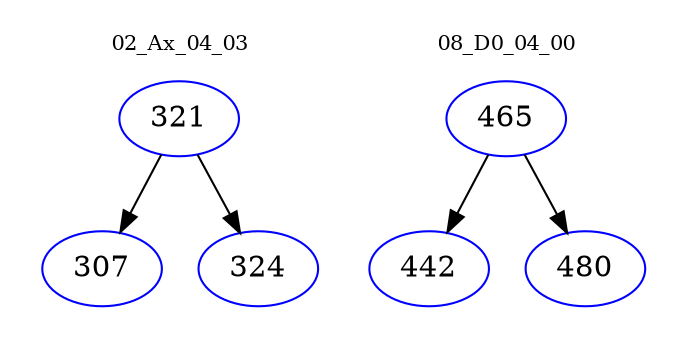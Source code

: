 digraph{
subgraph cluster_0 {
color = white
label = "02_Ax_04_03";
fontsize=10;
T0_321 [label="321", color="blue"]
T0_321 -> T0_307 [color="black"]
T0_307 [label="307", color="blue"]
T0_321 -> T0_324 [color="black"]
T0_324 [label="324", color="blue"]
}
subgraph cluster_1 {
color = white
label = "08_D0_04_00";
fontsize=10;
T1_465 [label="465", color="blue"]
T1_465 -> T1_442 [color="black"]
T1_442 [label="442", color="blue"]
T1_465 -> T1_480 [color="black"]
T1_480 [label="480", color="blue"]
}
}
